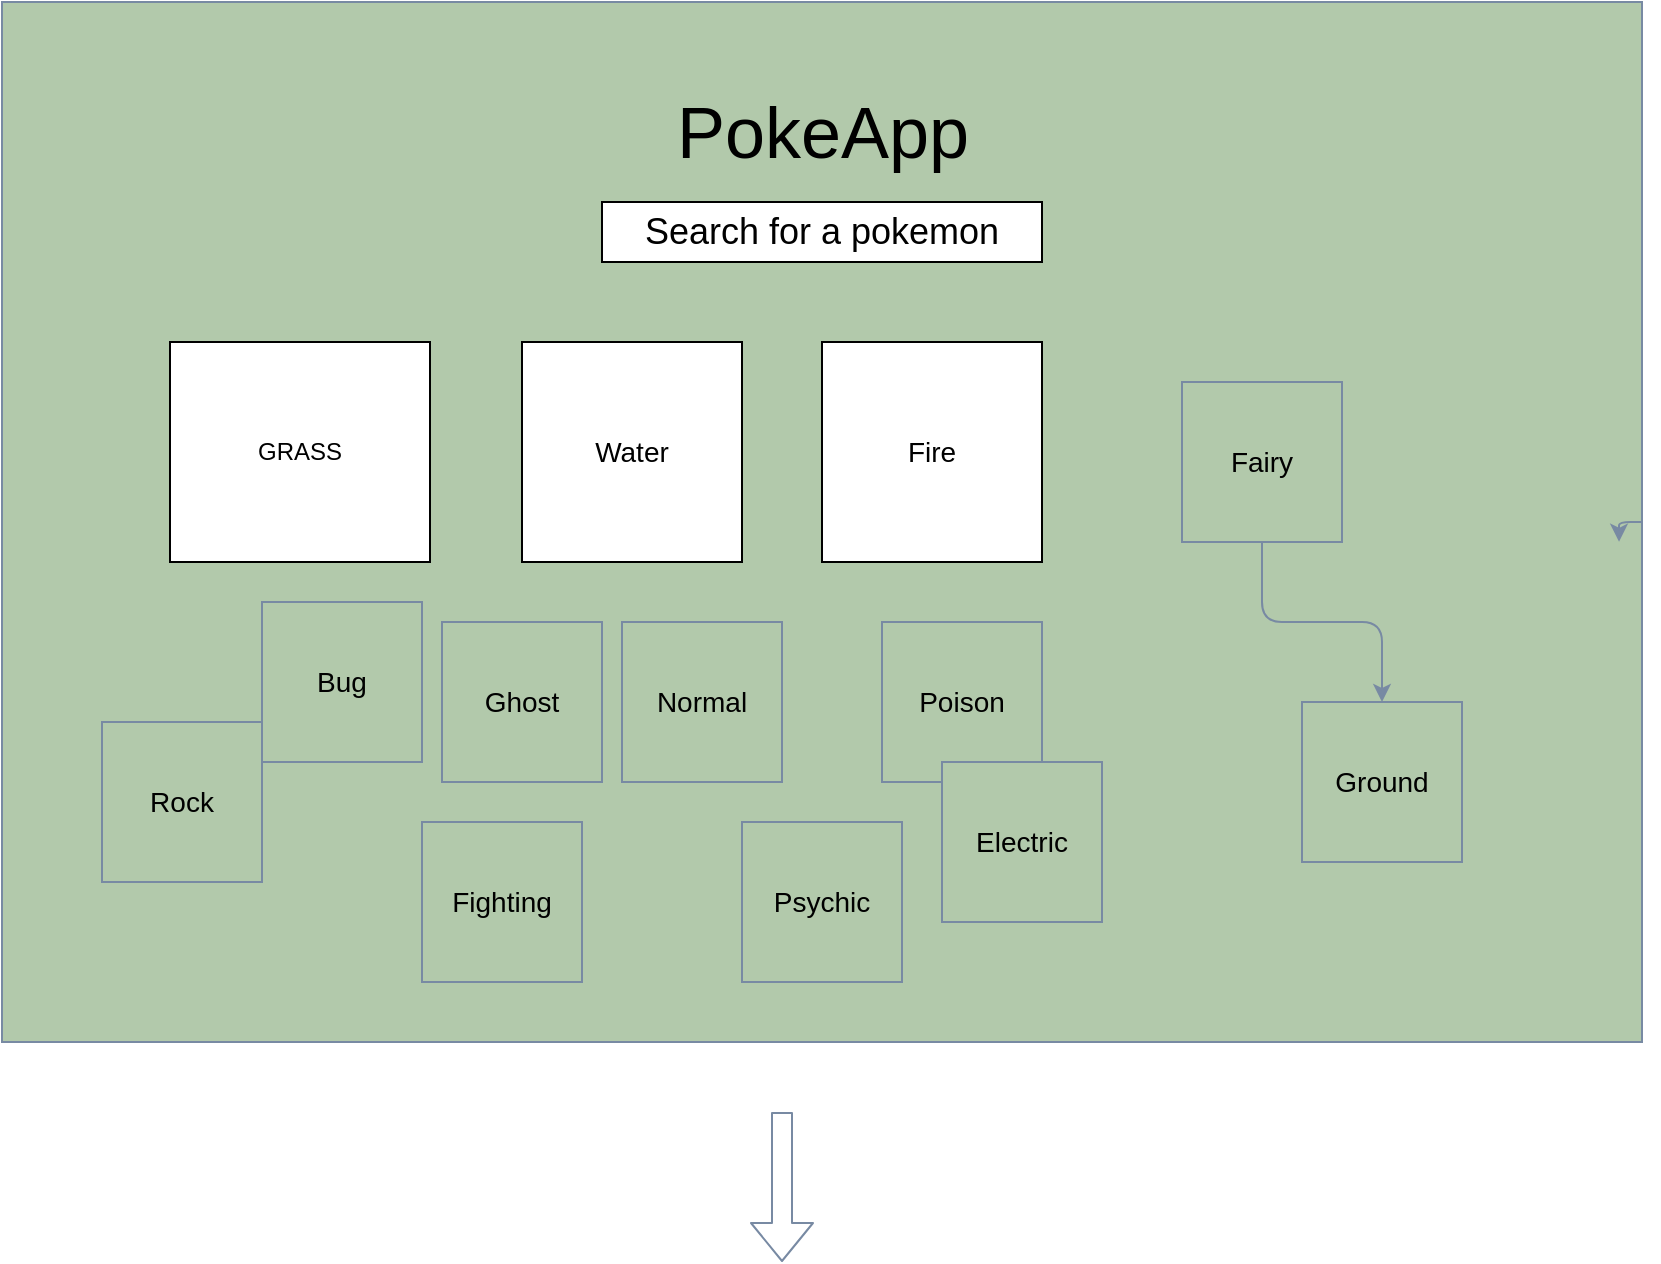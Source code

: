 <mxfile version="14.9.0" type="github">
  <diagram id="prtHgNgQTEPvFCAcTncT" name="Page-1">
    <mxGraphModel dx="1089" dy="613" grid="1" gridSize="10" guides="1" tooltips="1" connect="1" arrows="1" fold="1" page="1" pageScale="1" pageWidth="827" pageHeight="1169" math="0" shadow="0">
      <root>
        <mxCell id="0" />
        <mxCell id="1" parent="0" />
        <mxCell id="IexTbNOmBkyY9w6QcAet-1" value="&lt;h1&gt;&lt;br&gt;&lt;/h1&gt;" style="whiteSpace=wrap;html=1;fillColor=#B2C9AB;strokeColor=#788AA3;fontFamily=Helvetica;textDirection=ltr;fontSize=14;" vertex="1" parent="1">
          <mxGeometry x="200" y="30" width="820" height="520" as="geometry" />
        </mxCell>
        <mxCell id="IexTbNOmBkyY9w6QcAet-2" value="" style="shape=flexArrow;endArrow=classic;html=1;curved=1;strokeColor=#788AA3;fontColor=#46495D;" edge="1" parent="1">
          <mxGeometry width="50" height="50" relative="1" as="geometry">
            <mxPoint x="590" y="585" as="sourcePoint" />
            <mxPoint x="590" y="660" as="targetPoint" />
          </mxGeometry>
        </mxCell>
        <mxCell id="IexTbNOmBkyY9w6QcAet-3" style="edgeStyle=orthogonalEdgeStyle;curved=0;rounded=1;sketch=0;orthogonalLoop=1;jettySize=auto;html=1;exitX=1;exitY=0.5;exitDx=0;exitDy=0;entryX=0.986;entryY=0.519;entryDx=0;entryDy=0;entryPerimeter=0;fontColor=#46495D;strokeColor=#788AA3;fillColor=#B2C9AB;" edge="1" parent="1" source="IexTbNOmBkyY9w6QcAet-1" target="IexTbNOmBkyY9w6QcAet-1">
          <mxGeometry relative="1" as="geometry" />
        </mxCell>
        <mxCell id="IexTbNOmBkyY9w6QcAet-6" value="&lt;font style=&quot;font-size: 36px&quot;&gt;PokeApp&lt;/font&gt;" style="text;html=1;resizable=0;autosize=1;align=center;verticalAlign=middle;points=[];fillColor=none;strokeColor=none;rounded=0;sketch=0;fontFamily=Helvetica;fontSize=14;fontColor=#000000;" vertex="1" parent="1">
          <mxGeometry x="530" y="80" width="160" height="30" as="geometry" />
        </mxCell>
        <mxCell id="IexTbNOmBkyY9w6QcAet-9" value="" style="shape=table;startSize=0;container=1;collapsible=0;childLayout=tableLayout;" vertex="1" parent="1">
          <mxGeometry x="500" y="130" width="220" height="30" as="geometry" />
        </mxCell>
        <mxCell id="IexTbNOmBkyY9w6QcAet-10" value="" style="shape=partialRectangle;collapsible=0;dropTarget=0;pointerEvents=0;fillColor=none;top=0;left=0;bottom=0;right=0;points=[[0,0.5],[1,0.5]];portConstraint=eastwest;" vertex="1" parent="IexTbNOmBkyY9w6QcAet-9">
          <mxGeometry width="220" height="30" as="geometry" />
        </mxCell>
        <mxCell id="IexTbNOmBkyY9w6QcAet-11" value="&lt;font style=&quot;font-size: 18px&quot;&gt;Search for a pokemon&lt;/font&gt;" style="shape=partialRectangle;html=1;whiteSpace=wrap;connectable=0;overflow=hidden;fillColor=none;top=0;left=0;bottom=0;right=0;" vertex="1" parent="IexTbNOmBkyY9w6QcAet-10">
          <mxGeometry width="220" height="30" as="geometry" />
        </mxCell>
        <mxCell id="IexTbNOmBkyY9w6QcAet-12" value="" style="shape=table;startSize=0;container=1;collapsible=0;childLayout=tableLayout;" vertex="1" parent="1">
          <mxGeometry x="284" y="200" width="130" height="110" as="geometry" />
        </mxCell>
        <mxCell id="IexTbNOmBkyY9w6QcAet-13" value="" style="shape=partialRectangle;collapsible=0;dropTarget=0;pointerEvents=0;fillColor=none;top=0;left=0;bottom=0;right=0;points=[[0,0.5],[1,0.5]];portConstraint=eastwest;" vertex="1" parent="IexTbNOmBkyY9w6QcAet-12">
          <mxGeometry width="130" height="110" as="geometry" />
        </mxCell>
        <mxCell id="IexTbNOmBkyY9w6QcAet-14" value="GRASS" style="shape=partialRectangle;html=1;whiteSpace=wrap;connectable=0;overflow=hidden;fillColor=none;top=0;left=0;bottom=0;right=0;" vertex="1" parent="IexTbNOmBkyY9w6QcAet-13">
          <mxGeometry width="130" height="110" as="geometry" />
        </mxCell>
        <mxCell id="IexTbNOmBkyY9w6QcAet-15" value="Water" style="whiteSpace=wrap;html=1;aspect=fixed;rounded=0;sketch=0;fontFamily=Helvetica;fontSize=14;" vertex="1" parent="1">
          <mxGeometry x="460" y="200" width="110" height="110" as="geometry" />
        </mxCell>
        <mxCell id="IexTbNOmBkyY9w6QcAet-16" value="" style="whiteSpace=wrap;html=1;aspect=fixed;rounded=0;sketch=0;fontFamily=Helvetica;fontSize=14;" vertex="1" parent="1">
          <mxGeometry x="610" y="200" width="110" height="110" as="geometry" />
        </mxCell>
        <mxCell id="IexTbNOmBkyY9w6QcAet-17" value="Fire" style="whiteSpace=wrap;html=1;aspect=fixed;rounded=0;sketch=0;fontFamily=Helvetica;fontSize=14;" vertex="1" parent="1">
          <mxGeometry x="610" y="200" width="110" height="110" as="geometry" />
        </mxCell>
        <mxCell id="IexTbNOmBkyY9w6QcAet-18" value="Bug" style="whiteSpace=wrap;html=1;aspect=fixed;rounded=0;sketch=0;fontFamily=Helvetica;fontSize=14;fontColor=#000000;strokeColor=#788AA3;fillColor=#B2C9AB;" vertex="1" parent="1">
          <mxGeometry x="330" y="330" width="80" height="80" as="geometry" />
        </mxCell>
        <mxCell id="IexTbNOmBkyY9w6QcAet-19" value="Normal" style="whiteSpace=wrap;html=1;aspect=fixed;rounded=0;sketch=0;fontFamily=Helvetica;fontSize=14;fontColor=#000000;strokeColor=#788AA3;fillColor=#B2C9AB;" vertex="1" parent="1">
          <mxGeometry x="510" y="340" width="80" height="80" as="geometry" />
        </mxCell>
        <mxCell id="IexTbNOmBkyY9w6QcAet-20" value="Poison" style="whiteSpace=wrap;html=1;aspect=fixed;rounded=0;sketch=0;fontFamily=Helvetica;fontSize=14;fontColor=#000000;strokeColor=#788AA3;fillColor=#B2C9AB;" vertex="1" parent="1">
          <mxGeometry x="640" y="340" width="80" height="80" as="geometry" />
        </mxCell>
        <mxCell id="IexTbNOmBkyY9w6QcAet-21" value="Electric" style="whiteSpace=wrap;html=1;aspect=fixed;rounded=0;sketch=0;fontFamily=Helvetica;fontSize=14;fontColor=#000000;strokeColor=#788AA3;fillColor=#B2C9AB;" vertex="1" parent="1">
          <mxGeometry x="670" y="410" width="80" height="80" as="geometry" />
        </mxCell>
        <mxCell id="IexTbNOmBkyY9w6QcAet-22" value="Ground" style="whiteSpace=wrap;html=1;aspect=fixed;rounded=0;sketch=0;fontFamily=Helvetica;fontSize=14;fontColor=#000000;strokeColor=#788AA3;fillColor=#B2C9AB;" vertex="1" parent="1">
          <mxGeometry x="850" y="380" width="80" height="80" as="geometry" />
        </mxCell>
        <mxCell id="IexTbNOmBkyY9w6QcAet-24" value="" style="edgeStyle=orthogonalEdgeStyle;curved=0;rounded=1;sketch=0;orthogonalLoop=1;jettySize=auto;html=1;fontFamily=Helvetica;fontSize=14;fontColor=#000000;strokeColor=#788AA3;fillColor=#B2C9AB;" edge="1" parent="1" source="IexTbNOmBkyY9w6QcAet-23" target="IexTbNOmBkyY9w6QcAet-22">
          <mxGeometry relative="1" as="geometry" />
        </mxCell>
        <mxCell id="IexTbNOmBkyY9w6QcAet-23" value="Fairy" style="whiteSpace=wrap;html=1;aspect=fixed;rounded=0;sketch=0;fontFamily=Helvetica;fontSize=14;fontColor=#000000;strokeColor=#788AA3;fillColor=#B2C9AB;" vertex="1" parent="1">
          <mxGeometry x="790" y="220" width="80" height="80" as="geometry" />
        </mxCell>
        <mxCell id="IexTbNOmBkyY9w6QcAet-25" value="Fighting" style="whiteSpace=wrap;html=1;aspect=fixed;rounded=0;sketch=0;fontFamily=Helvetica;fontSize=14;fontColor=#000000;strokeColor=#788AA3;fillColor=#B2C9AB;" vertex="1" parent="1">
          <mxGeometry x="410" y="440" width="80" height="80" as="geometry" />
        </mxCell>
        <mxCell id="IexTbNOmBkyY9w6QcAet-26" value="Psychic" style="whiteSpace=wrap;html=1;aspect=fixed;rounded=0;sketch=0;fontFamily=Helvetica;fontSize=14;fontColor=#000000;strokeColor=#788AA3;fillColor=#B2C9AB;" vertex="1" parent="1">
          <mxGeometry x="570" y="440" width="80" height="80" as="geometry" />
        </mxCell>
        <mxCell id="IexTbNOmBkyY9w6QcAet-27" value="Rock" style="whiteSpace=wrap;html=1;aspect=fixed;rounded=0;sketch=0;fontFamily=Helvetica;fontSize=14;fontColor=#000000;strokeColor=#788AA3;fillColor=#B2C9AB;" vertex="1" parent="1">
          <mxGeometry x="250" y="390" width="80" height="80" as="geometry" />
        </mxCell>
        <mxCell id="IexTbNOmBkyY9w6QcAet-28" value="Ghost" style="whiteSpace=wrap;html=1;aspect=fixed;rounded=0;sketch=0;fontFamily=Helvetica;fontSize=14;fontColor=#000000;strokeColor=#788AA3;fillColor=#B2C9AB;" vertex="1" parent="1">
          <mxGeometry x="420" y="340" width="80" height="80" as="geometry" />
        </mxCell>
      </root>
    </mxGraphModel>
  </diagram>
</mxfile>
